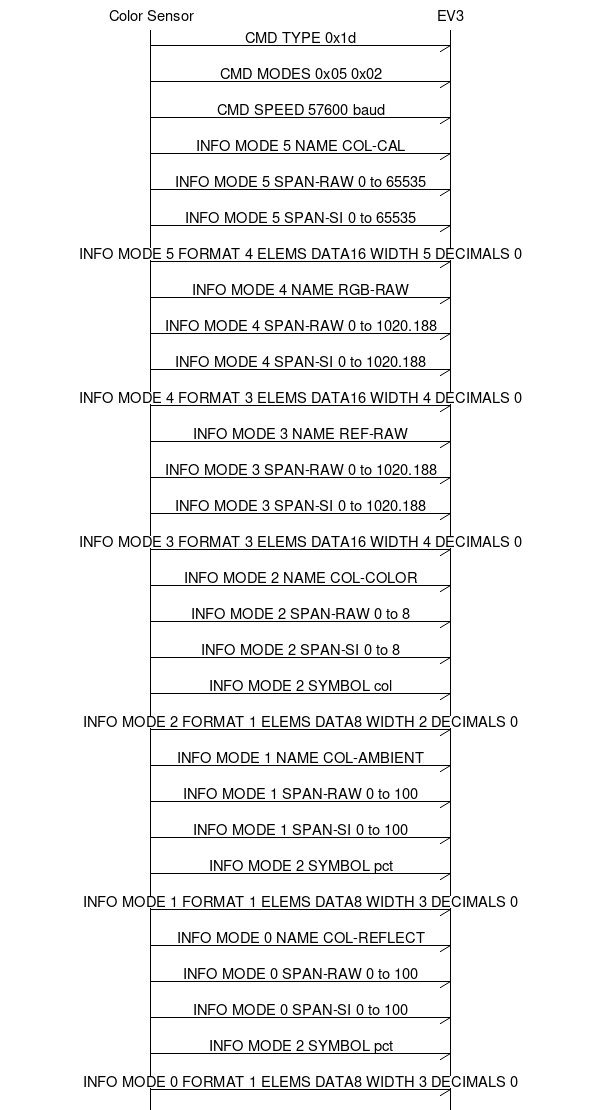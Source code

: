 msc {
    wordwraparcs = "1";

    cs [label = "Color Sensor"], ev3 [label = "EV3"];
    cs->ev3 [label = "CMD TYPE 0x1d"];
    cs->ev3 [label = "CMD MODES 0x05 0x02"];
    cs->ev3 [label = "CMD SPEED 57600 baud"];
    
    cs->ev3 [label = "INFO MODE 5 NAME COL-CAL"];
    cs->ev3 [label = "INFO MODE 5 SPAN-RAW 0 to 65535"];
    cs->ev3 [label = "INFO MODE 5 SPAN-SI 0 to 65535"];
    cs->ev3 [label = "INFO MODE 5 FORMAT 4 ELEMS DATA16 WIDTH 5 DECIMALS 0"];
    
    cs->ev3 [label = "INFO MODE 4 NAME RGB-RAW"];
    cs->ev3 [label = "INFO MODE 4 SPAN-RAW 0 to 1020.188"];
    cs->ev3 [label = "INFO MODE 4 SPAN-SI 0 to 1020.188"];
    cs->ev3 [label = "INFO MODE 4 FORMAT 3 ELEMS DATA16 WIDTH 4 DECIMALS 0"];
    
    cs->ev3 [label = "INFO MODE 3 NAME REF-RAW"];
    cs->ev3 [label = "INFO MODE 3 SPAN-RAW 0 to 1020.188"];
    cs->ev3 [label = "INFO MODE 3 SPAN-SI 0 to 1020.188"];
    cs->ev3 [label = "INFO MODE 3 FORMAT 3 ELEMS DATA16 WIDTH 4 DECIMALS 0"];
    
    cs->ev3 [label = "INFO MODE 2 NAME COL-COLOR"];
    cs->ev3 [label = "INFO MODE 2 SPAN-RAW 0 to 8"];
    cs->ev3 [label = "INFO MODE 2 SPAN-SI 0 to 8"];
    cs->ev3 [label = "INFO MODE 2 SYMBOL col"];
    cs->ev3 [label = "INFO MODE 2 FORMAT 1 ELEMS DATA8 WIDTH 2 DECIMALS 0"];
    
    cs->ev3 [label = "INFO MODE 1 NAME COL-AMBIENT"];
    cs->ev3 [label = "INFO MODE 1 SPAN-RAW 0 to 100"];
    cs->ev3 [label = "INFO MODE 1 SPAN-SI 0 to 100"];
    cs->ev3 [label = "INFO MODE 2 SYMBOL pct"];
    cs->ev3 [label = "INFO MODE 1 FORMAT 1 ELEMS DATA8 WIDTH 3 DECIMALS 0"];
    
    cs->ev3 [label = "INFO MODE 0 NAME COL-REFLECT"];
    cs->ev3 [label = "INFO MODE 0 SPAN-RAW 0 to 100"];
    cs->ev3 [label = "INFO MODE 0 SPAN-SI 0 to 100"];
    cs->ev3 [label = "INFO MODE 2 SYMBOL pct"];
    cs->ev3 [label = "INFO MODE 0 FORMAT 1 ELEMS DATA8 WIDTH 3 DECIMALS 0"];
}
    
